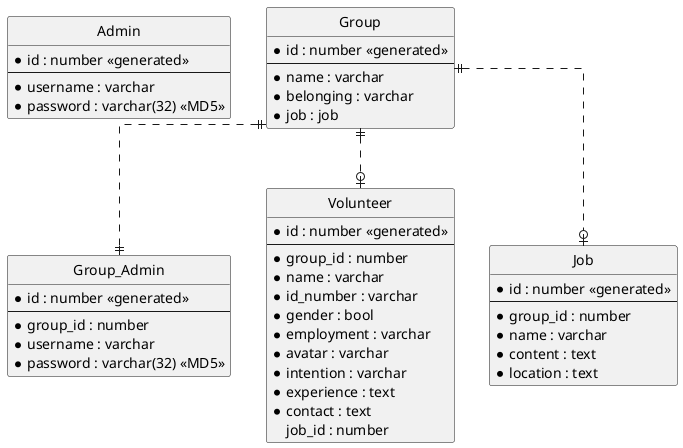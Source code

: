 @startuml
' hide the spot
hide circle

' avoid problems with angled crows feet
skinparam linetype ortho

' 平台管理员
entity "Admin" as a1 {
    * id : number <<generated>>
    ---
    * username : varchar
    * password : varchar(32) <<MD5>>
}

' 团队管理员
entity "Group_Admin" as a2  {
        * id : number <<generated>>
        ---
        * group_id : number
        * username : varchar
        * password : varchar(32) <<MD5>>
}

' 团队
entity "Group" as g {
    * id : number <<generated>>
    ---
    * name : varchar
    * belonging : varchar
    * job : job
}

' 志愿者
entity "Volunteer" as v {
    * id : number <<generated>>
    ---
    * group_id : number
    * name : varchar
    * id_number : varchar
    * gender : bool
    * employment : varchar
    * avatar : varchar
    * intention : varchar
    * experience : text
    * contact : text
    job_id : number
}

' 岗位
entity "Job" as j {
    * id : number <<generated>>
    ---
    * group_id : number
    * name : varchar
    * content : text
    * location : text
}

g ||..|| a2
g ||..o| v
g ||..o| j

@enduml
